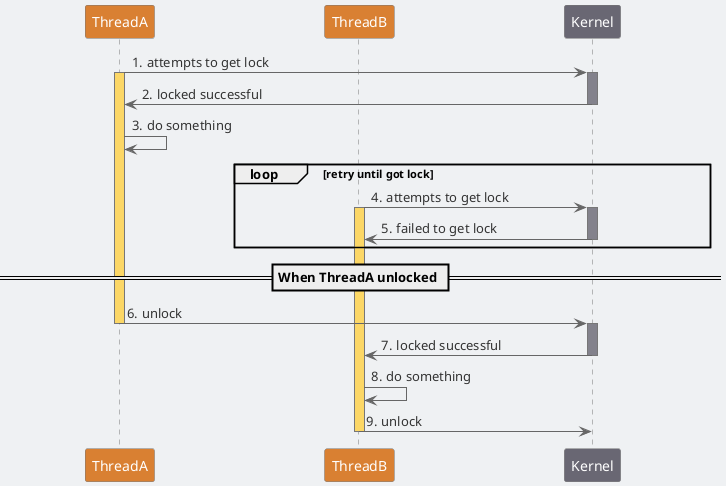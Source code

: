 @startuml mutex_lock

skinparam ParticipantPadding 80
skinparam BackgroundColor #EFF1F3
skinparam Shadowing false
skinparam sequence {
    ParticipantBorderColor #777777
    ParticipantFontColor #FFFFFF
    LifeLineBorderColor #777777
    ArrowColor #666666
    ArrowFontColor #333333
}

participant "ThreadA" as ta     #D98032
participant "ThreadB" as tb     #D98032
participant "Kernel"  as kernel #696773

autonumber "0."

ta -> kernel : attempts to get lock
activate ta #FCD766
activate kernel #83828C

kernel -> ta : locked successful
deactivate kernel

ta -> ta : do something

loop retry until got lock

    tb -> kernel : attempts to get lock
    activate tb #FCD766
    activate kernel #83828C

    kernel -> tb : failed to get lock
    deactivate kernel

end

== When ThreadA unlocked ==

ta -> kernel : unlock
deactivate ta
activate kernel #83828C

kernel -> tb : locked successful
deactivate kernel

tb -> tb : do something

tb -> kernel : unlock
deactivate tb

@enduml